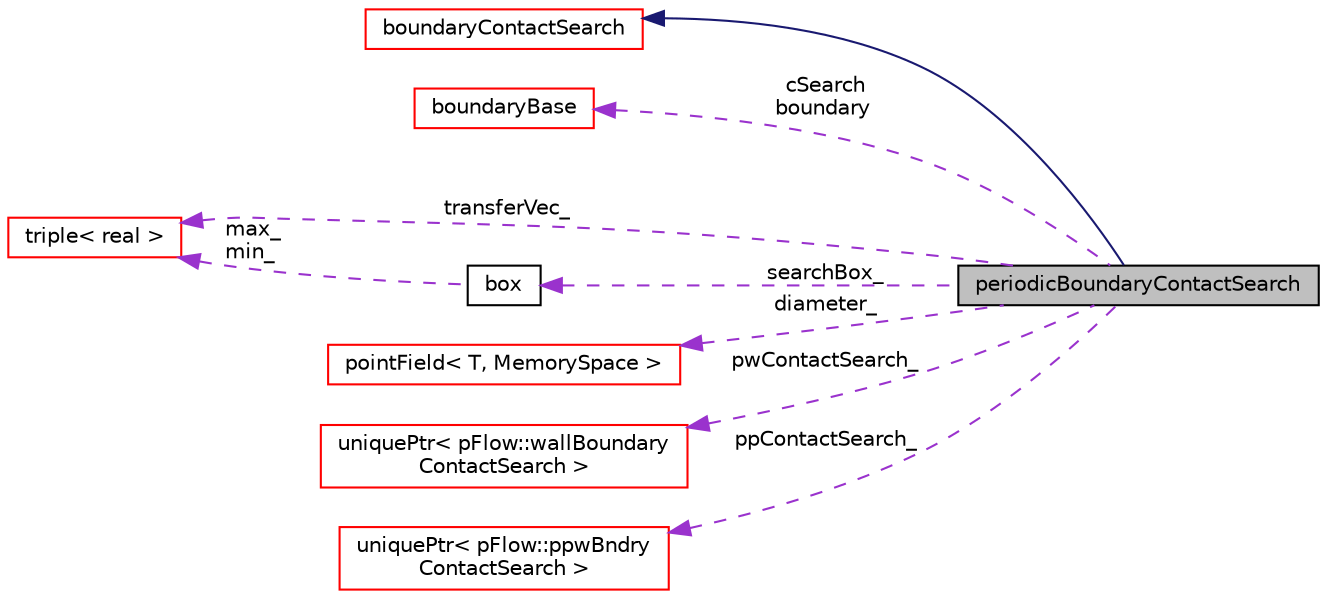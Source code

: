 digraph "periodicBoundaryContactSearch"
{
 // LATEX_PDF_SIZE
  edge [fontname="Helvetica",fontsize="10",labelfontname="Helvetica",labelfontsize="10"];
  node [fontname="Helvetica",fontsize="10",shape=record];
  rankdir="LR";
  Node1 [label="periodicBoundaryContactSearch",height=0.2,width=0.4,color="black", fillcolor="grey75", style="filled", fontcolor="black",tooltip=" "];
  Node2 -> Node1 [dir="back",color="midnightblue",fontsize="10",style="solid",fontname="Helvetica"];
  Node2 [label="boundaryContactSearch",height=0.2,width=0.4,color="red", fillcolor="white", style="filled",URL="$classpFlow_1_1boundaryContactSearch.html",tooltip=" "];
  Node7 -> Node1 [dir="back",color="darkorchid3",fontsize="10",style="dashed",label=" cSearch\nboundary" ,fontname="Helvetica"];
  Node7 [label="boundaryBase",height=0.2,width=0.4,color="red", fillcolor="white", style="filled",URL="$classpFlow_1_1boundaryBase.html",tooltip=" "];
  Node67 -> Node1 [dir="back",color="darkorchid3",fontsize="10",style="dashed",label=" transferVec_" ,fontname="Helvetica"];
  Node67 [label="triple\< real \>",height=0.2,width=0.4,color="red", fillcolor="white", style="filled",URL="$classpFlow_1_1triple.html",tooltip=" "];
  Node116 -> Node1 [dir="back",color="darkorchid3",fontsize="10",style="dashed",label=" diameter_" ,fontname="Helvetica"];
  Node116 [label="pointField\< T, MemorySpace \>",height=0.2,width=0.4,color="red", fillcolor="white", style="filled",URL="$classpFlow_1_1pointField.html",tooltip=" "];
  Node69 -> Node1 [dir="back",color="darkorchid3",fontsize="10",style="dashed",label=" searchBox_" ,fontname="Helvetica"];
  Node69 [label="box",height=0.2,width=0.4,color="black", fillcolor="white", style="filled",URL="$classpFlow_1_1box.html",tooltip=" "];
  Node67 -> Node69 [dir="back",color="darkorchid3",fontsize="10",style="dashed",label=" max_\nmin_" ,fontname="Helvetica"];
  Node127 -> Node1 [dir="back",color="darkorchid3",fontsize="10",style="dashed",label=" pwContactSearch_" ,fontname="Helvetica"];
  Node127 [label="uniquePtr\< pFlow::wallBoundary\lContactSearch \>",height=0.2,width=0.4,color="red", fillcolor="white", style="filled",URL="$classpFlow_1_1uniquePtr.html",tooltip=" "];
  Node129 -> Node1 [dir="back",color="darkorchid3",fontsize="10",style="dashed",label=" ppContactSearch_" ,fontname="Helvetica"];
  Node129 [label="uniquePtr\< pFlow::ppwBndry\lContactSearch \>",height=0.2,width=0.4,color="red", fillcolor="white", style="filled",URL="$classpFlow_1_1uniquePtr.html",tooltip=" "];
}
